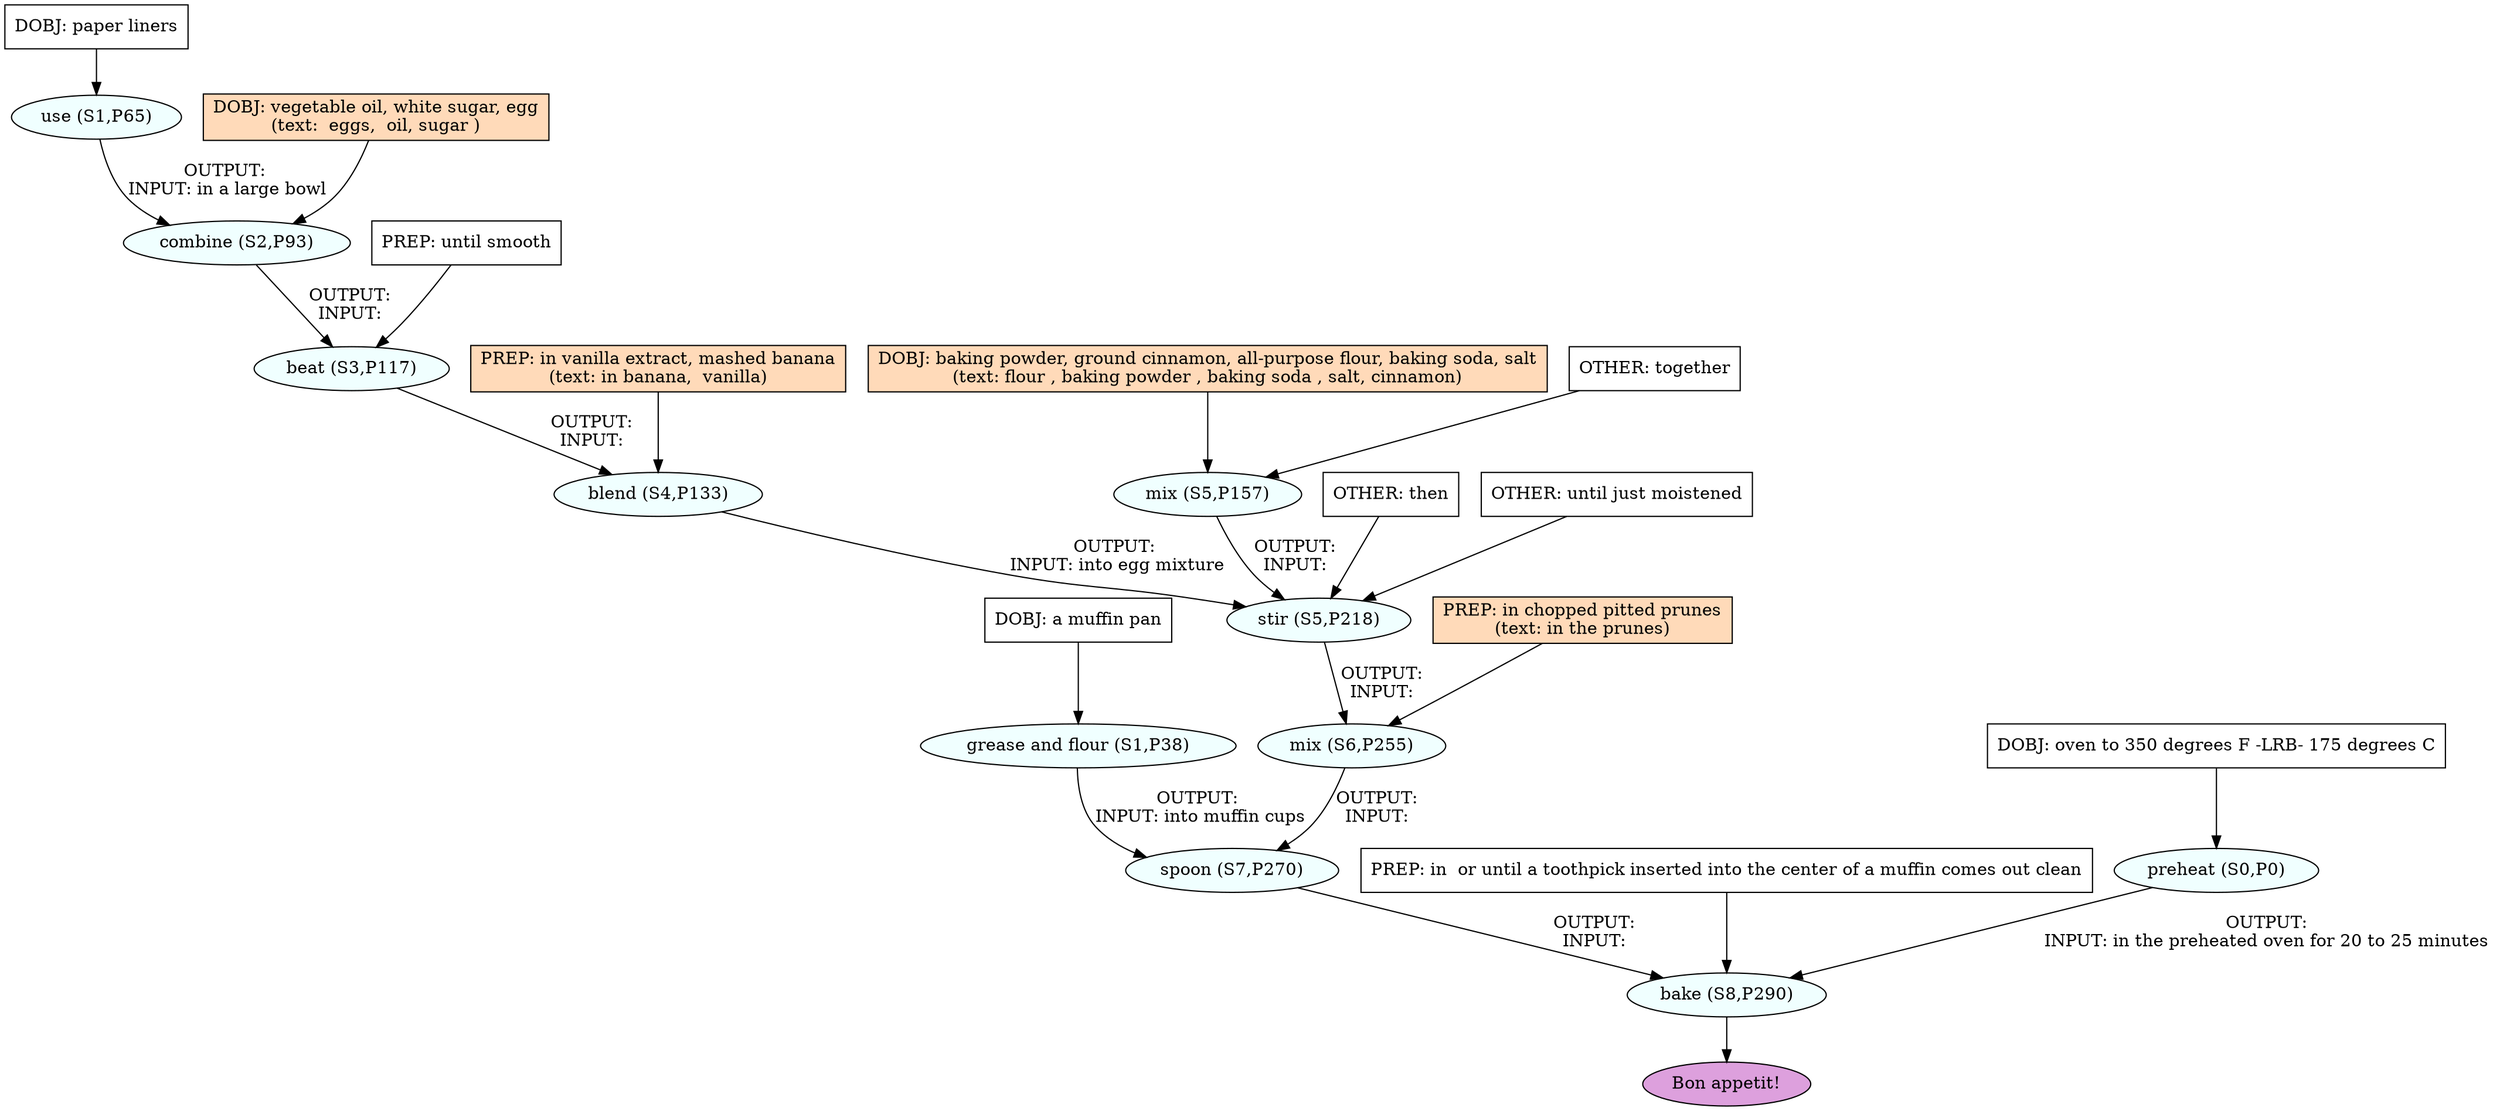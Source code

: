 digraph recipe {
E0[label="preheat (S0,P0)", shape=oval, style=filled, fillcolor=azure]
E1[label="grease and flour (S1,P38)", shape=oval, style=filled, fillcolor=azure]
E2[label="use (S1,P65)", shape=oval, style=filled, fillcolor=azure]
E3[label="combine (S2,P93)", shape=oval, style=filled, fillcolor=azure]
E4[label="beat (S3,P117)", shape=oval, style=filled, fillcolor=azure]
E5[label="blend (S4,P133)", shape=oval, style=filled, fillcolor=azure]
E6[label="mix (S5,P157)", shape=oval, style=filled, fillcolor=azure]
E7[label="stir (S5,P218)", shape=oval, style=filled, fillcolor=azure]
E8[label="mix (S6,P255)", shape=oval, style=filled, fillcolor=azure]
E9[label="spoon (S7,P270)", shape=oval, style=filled, fillcolor=azure]
E10[label="bake (S8,P290)", shape=oval, style=filled, fillcolor=azure]
D2[label="DOBJ: paper liners", shape=box, style=filled, fillcolor=white]
D2 -> E2
D6[label="DOBJ: baking powder, ground cinnamon, all-purpose flour, baking soda, salt
(text: flour , baking powder , baking soda , salt, cinnamon)", shape=box, style=filled, fillcolor=peachpuff]
D6 -> E6
O6_0[label="OTHER: together", shape=box, style=filled, fillcolor=white]
O6_0 -> E6
D0[label="DOBJ: oven to 350 degrees F -LRB- 175 degrees C", shape=box, style=filled, fillcolor=white]
D0 -> E0
D1[label="DOBJ: a muffin pan", shape=box, style=filled, fillcolor=white]
D1 -> E1
D3_ing[label="DOBJ: vegetable oil, white sugar, egg
(text:  eggs,  oil, sugar )", shape=box, style=filled, fillcolor=peachpuff]
D3_ing -> E3
E2 -> E3 [label="OUTPUT: 
INPUT: in a large bowl"]
E3 -> E4 [label="OUTPUT: 
INPUT: "]
P4_0_0[label="PREP: until smooth", shape=box, style=filled, fillcolor=white]
P4_0_0 -> E4
E4 -> E5 [label="OUTPUT: 
INPUT: "]
P5_0_ing[label="PREP: in vanilla extract, mashed banana
(text: in banana,  vanilla)", shape=box, style=filled, fillcolor=peachpuff]
P5_0_ing -> E5
E6 -> E7 [label="OUTPUT: 
INPUT: "]
E5 -> E7 [label="OUTPUT: 
INPUT: into egg mixture"]
O7_0_0[label="OTHER: then", shape=box, style=filled, fillcolor=white]
O7_0_0 -> E7
O7_1_0[label="OTHER: until just moistened", shape=box, style=filled, fillcolor=white]
O7_1_0 -> E7
E7 -> E8 [label="OUTPUT: 
INPUT: "]
P8_0_ing[label="PREP: in chopped pitted prunes
(text: in the prunes)", shape=box, style=filled, fillcolor=peachpuff]
P8_0_ing -> E8
E8 -> E9 [label="OUTPUT: 
INPUT: "]
E1 -> E9 [label="OUTPUT: 
INPUT: into muffin cups"]
E9 -> E10 [label="OUTPUT: 
INPUT: "]
E0 -> E10 [label="OUTPUT: 
INPUT: in the preheated oven for 20 to 25 minutes "]
P10_0_1[label="PREP: in  or until a toothpick inserted into the center of a muffin comes out clean", shape=box, style=filled, fillcolor=white]
P10_0_1 -> E10
EOR[label="Bon appetit!", shape=oval, style=filled, fillcolor=plum]
E10 -> EOR
}
